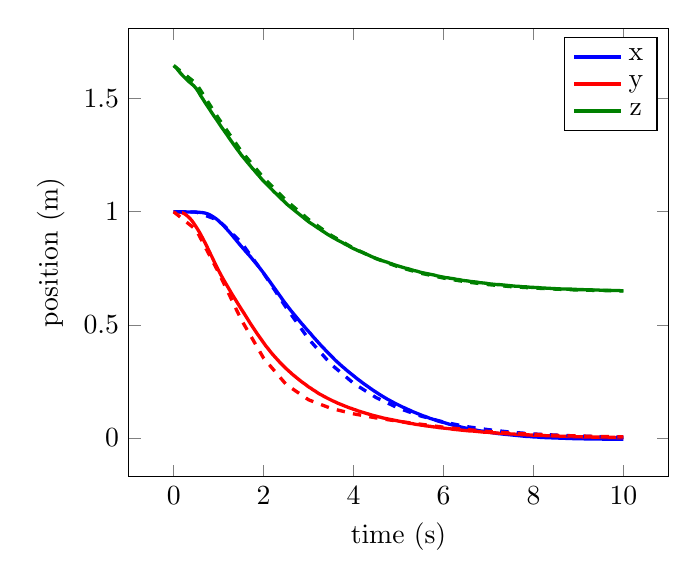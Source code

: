 \begin{tikzpicture}
\begin{axis}[xlabel={time (s)}, ylabel={position (m)}]
    \addplot[no marks, very thick, color={rgb,1:red,0.0;green,0.0;blue,1.0}]
        coordinates {
            (0.0,1.0)
            (0.05,1.0)
            (0.1,1.0)
            (0.15,1.0)
            (0.2,1.0)
            (0.25,1.0)
            (0.3,0.999)
            (0.35,0.999)
            (0.4,0.999)
            (0.45,0.999)
            (0.5,0.998)
            (0.55,0.998)
            (0.6,0.997)
            (0.65,0.996)
            (0.7,0.994)
            (0.75,0.991)
            (0.8,0.987)
            (0.85,0.981)
            (0.9,0.975)
            (0.95,0.968)
            (1.0,0.96)
            (1.05,0.95)
            (1.1,0.941)
            (1.15,0.93)
            (1.2,0.919)
            (1.25,0.908)
            (1.3,0.896)
            (1.35,0.884)
            (1.4,0.872)
            (1.45,0.86)
            (1.5,0.848)
            (1.55,0.837)
            (1.6,0.825)
            (1.65,0.814)
            (1.7,0.803)
            (1.75,0.791)
            (1.8,0.779)
            (1.85,0.767)
            (1.9,0.755)
            (1.95,0.742)
            (2.0,0.729)
            (2.05,0.715)
            (2.1,0.702)
            (2.15,0.688)
            (2.2,0.674)
            (2.25,0.66)
            (2.3,0.646)
            (2.35,0.632)
            (2.4,0.618)
            (2.45,0.604)
            (2.5,0.591)
            (2.55,0.578)
            (2.6,0.565)
            (2.65,0.553)
            (2.7,0.541)
            (2.75,0.529)
            (2.8,0.517)
            (2.85,0.505)
            (2.9,0.494)
            (2.95,0.482)
            (3.0,0.471)
            (3.05,0.46)
            (3.1,0.448)
            (3.15,0.437)
            (3.2,0.426)
            (3.25,0.415)
            (3.3,0.404)
            (3.35,0.394)
            (3.4,0.383)
            (3.45,0.373)
            (3.5,0.363)
            (3.55,0.353)
            (3.6,0.343)
            (3.65,0.334)
            (3.7,0.325)
            (3.75,0.316)
            (3.8,0.308)
            (3.85,0.299)
            (3.9,0.291)
            (3.95,0.283)
            (4.0,0.275)
            (4.05,0.267)
            (4.1,0.259)
            (4.15,0.252)
            (4.2,0.244)
            (4.25,0.237)
            (4.3,0.23)
            (4.35,0.223)
            (4.4,0.216)
            (4.45,0.209)
            (4.5,0.203)
            (4.55,0.196)
            (4.6,0.19)
            (4.65,0.184)
            (4.7,0.178)
            (4.75,0.172)
            (4.8,0.167)
            (4.85,0.161)
            (4.9,0.156)
            (4.95,0.151)
            (5.0,0.146)
            (5.05,0.141)
            (5.1,0.136)
            (5.15,0.132)
            (5.2,0.127)
            (5.25,0.123)
            (5.3,0.118)
            (5.35,0.114)
            (5.4,0.11)
            (5.45,0.106)
            (5.5,0.102)
            (5.55,0.098)
            (5.6,0.095)
            (5.65,0.091)
            (5.7,0.087)
            (5.75,0.084)
            (5.8,0.081)
            (5.85,0.077)
            (5.9,0.074)
            (5.95,0.071)
            (6.0,0.069)
            (6.05,0.066)
            (6.1,0.063)
            (6.15,0.06)
            (6.2,0.058)
            (6.25,0.055)
            (6.3,0.053)
            (6.35,0.051)
            (6.4,0.048)
            (6.45,0.046)
            (6.5,0.044)
            (6.55,0.042)
            (6.6,0.04)
            (6.65,0.038)
            (6.7,0.036)
            (6.75,0.034)
            (6.8,0.032)
            (6.85,0.031)
            (6.9,0.029)
            (6.95,0.028)
            (7.0,0.026)
            (7.05,0.025)
            (7.1,0.023)
            (7.15,0.022)
            (7.2,0.02)
            (7.25,0.019)
            (7.3,0.018)
            (7.35,0.017)
            (7.4,0.016)
            (7.45,0.015)
            (7.5,0.014)
            (7.55,0.013)
            (7.6,0.012)
            (7.65,0.011)
            (7.7,0.01)
            (7.75,0.009)
            (7.8,0.008)
            (7.85,0.007)
            (7.9,0.007)
            (7.95,0.006)
            (8.0,0.005)
            (8.05,0.005)
            (8.1,0.004)
            (8.15,0.003)
            (8.2,0.003)
            (8.25,0.002)
            (8.3,0.002)
            (8.35,0.001)
            (8.4,0.001)
            (8.45,0.0)
            (8.5,4.879e-5)
            (8.55,-0.0)
            (8.6,-0.001)
            (8.65,-0.001)
            (8.7,-0.001)
            (8.75,-0.002)
            (8.8,-0.002)
            (8.85,-0.002)
            (8.9,-0.003)
            (8.95,-0.003)
            (9.0,-0.003)
            (9.05,-0.003)
            (9.1,-0.003)
            (9.15,-0.004)
            (9.2,-0.004)
            (9.25,-0.004)
            (9.3,-0.004)
            (9.35,-0.004)
            (9.4,-0.004)
            (9.45,-0.004)
            (9.5,-0.004)
            (9.55,-0.005)
            (9.6,-0.005)
            (9.65,-0.005)
            (9.7,-0.005)
            (9.75,-0.005)
            (9.8,-0.005)
            (9.85,-0.005)
            (9.9,-0.005)
            (9.95,-0.005)
            (10.0,-0.005)
        }
        ;
    \addplot[no marks, very thick, color={rgb,1:red,1.0;green,0.0;blue,0.0}]
        coordinates {
            (0.0,1.0)
            (0.05,1.0)
            (0.1,0.999)
            (0.15,0.998)
            (0.2,0.995)
            (0.25,0.99)
            (0.3,0.982)
            (0.35,0.973)
            (0.4,0.962)
            (0.45,0.948)
            (0.5,0.933)
            (0.55,0.917)
            (0.6,0.9)
            (0.65,0.881)
            (0.7,0.862)
            (0.75,0.842)
            (0.8,0.821)
            (0.85,0.801)
            (0.9,0.78)
            (0.95,0.76)
            (1.0,0.74)
            (1.05,0.721)
            (1.1,0.703)
            (1.15,0.686)
            (1.2,0.669)
            (1.25,0.652)
            (1.3,0.635)
            (1.35,0.619)
            (1.4,0.603)
            (1.45,0.587)
            (1.5,0.571)
            (1.55,0.556)
            (1.6,0.54)
            (1.65,0.524)
            (1.7,0.508)
            (1.75,0.493)
            (1.8,0.478)
            (1.85,0.463)
            (1.9,0.449)
            (1.95,0.435)
            (2.0,0.421)
            (2.05,0.407)
            (2.1,0.395)
            (2.15,0.382)
            (2.2,0.37)
            (2.25,0.359)
            (2.3,0.348)
            (2.35,0.337)
            (2.4,0.327)
            (2.45,0.317)
            (2.5,0.307)
            (2.55,0.298)
            (2.6,0.289)
            (2.65,0.28)
            (2.7,0.272)
            (2.75,0.264)
            (2.8,0.256)
            (2.85,0.248)
            (2.9,0.241)
            (2.95,0.234)
            (3.0,0.226)
            (3.05,0.22)
            (3.1,0.213)
            (3.15,0.207)
            (3.2,0.2)
            (3.25,0.194)
            (3.3,0.189)
            (3.35,0.183)
            (3.4,0.178)
            (3.45,0.173)
            (3.5,0.168)
            (3.55,0.163)
            (3.6,0.159)
            (3.65,0.154)
            (3.7,0.15)
            (3.75,0.146)
            (3.8,0.142)
            (3.85,0.138)
            (3.9,0.134)
            (3.95,0.131)
            (4.0,0.127)
            (4.05,0.124)
            (4.1,0.12)
            (4.15,0.117)
            (4.2,0.114)
            (4.25,0.111)
            (4.3,0.108)
            (4.35,0.105)
            (4.4,0.102)
            (4.45,0.099)
            (4.5,0.097)
            (4.55,0.094)
            (4.6,0.092)
            (4.65,0.089)
            (4.7,0.087)
            (4.75,0.085)
            (4.8,0.083)
            (4.85,0.081)
            (4.9,0.079)
            (4.95,0.077)
            (5.0,0.075)
            (5.05,0.073)
            (5.1,0.071)
            (5.15,0.069)
            (5.2,0.067)
            (5.25,0.065)
            (5.3,0.064)
            (5.35,0.062)
            (5.4,0.06)
            (5.45,0.059)
            (5.5,0.057)
            (5.55,0.056)
            (5.6,0.054)
            (5.65,0.053)
            (5.7,0.052)
            (5.75,0.05)
            (5.8,0.049)
            (5.85,0.048)
            (5.9,0.046)
            (5.95,0.045)
            (6.0,0.044)
            (6.05,0.043)
            (6.1,0.042)
            (6.15,0.041)
            (6.2,0.039)
            (6.25,0.038)
            (6.3,0.037)
            (6.35,0.036)
            (6.4,0.035)
            (6.45,0.034)
            (6.5,0.033)
            (6.55,0.032)
            (6.6,0.031)
            (6.65,0.031)
            (6.7,0.03)
            (6.75,0.029)
            (6.8,0.028)
            (6.85,0.027)
            (6.9,0.026)
            (6.95,0.026)
            (7.0,0.025)
            (7.05,0.024)
            (7.1,0.023)
            (7.15,0.023)
            (7.2,0.022)
            (7.25,0.021)
            (7.3,0.021)
            (7.35,0.02)
            (7.4,0.019)
            (7.45,0.019)
            (7.5,0.018)
            (7.55,0.018)
            (7.6,0.017)
            (7.65,0.016)
            (7.7,0.016)
            (7.75,0.015)
            (7.8,0.015)
            (7.85,0.014)
            (7.9,0.014)
            (7.95,0.013)
            (8.0,0.013)
            (8.05,0.012)
            (8.1,0.012)
            (8.15,0.012)
            (8.2,0.011)
            (8.25,0.011)
            (8.3,0.01)
            (8.35,0.01)
            (8.4,0.01)
            (8.45,0.009)
            (8.5,0.009)
            (8.55,0.009)
            (8.6,0.008)
            (8.65,0.008)
            (8.7,0.008)
            (8.75,0.007)
            (8.8,0.007)
            (8.85,0.007)
            (8.9,0.006)
            (8.95,0.006)
            (9.0,0.006)
            (9.05,0.006)
            (9.1,0.005)
            (9.15,0.005)
            (9.2,0.005)
            (9.25,0.005)
            (9.3,0.004)
            (9.35,0.004)
            (9.4,0.004)
            (9.45,0.004)
            (9.5,0.004)
            (9.55,0.003)
            (9.6,0.003)
            (9.65,0.003)
            (9.7,0.003)
            (9.75,0.003)
            (9.8,0.003)
            (9.85,0.002)
            (9.9,0.002)
            (9.95,0.002)
            (10.0,0.002)
        }
        ;
    \addplot[no marks, very thick, color={rgb,1:red,0.0;green,0.502;blue,0.0}]
        coordinates {
            (0.0,1.646)
            (0.05,1.638)
            (0.1,1.625)
            (0.15,1.613)
            (0.2,1.602)
            (0.25,1.592)
            (0.3,1.582)
            (0.35,1.573)
            (0.4,1.565)
            (0.45,1.556)
            (0.5,1.545)
            (0.55,1.53)
            (0.6,1.513)
            (0.65,1.498)
            (0.7,1.482)
            (0.75,1.467)
            (0.8,1.452)
            (0.85,1.437)
            (0.9,1.422)
            (0.95,1.408)
            (1.0,1.393)
            (1.05,1.378)
            (1.1,1.364)
            (1.15,1.35)
            (1.2,1.336)
            (1.25,1.321)
            (1.3,1.307)
            (1.35,1.293)
            (1.4,1.279)
            (1.45,1.266)
            (1.5,1.252)
            (1.55,1.24)
            (1.6,1.228)
            (1.65,1.216)
            (1.7,1.204)
            (1.75,1.192)
            (1.8,1.181)
            (1.85,1.169)
            (1.9,1.158)
            (1.95,1.146)
            (2.0,1.135)
            (2.05,1.125)
            (2.1,1.115)
            (2.15,1.105)
            (2.2,1.095)
            (2.25,1.085)
            (2.3,1.076)
            (2.35,1.066)
            (2.4,1.056)
            (2.45,1.047)
            (2.5,1.037)
            (2.55,1.028)
            (2.6,1.02)
            (2.65,1.012)
            (2.7,1.004)
            (2.75,0.996)
            (2.8,0.988)
            (2.85,0.98)
            (2.9,0.972)
            (2.95,0.964)
            (3.0,0.956)
            (3.05,0.949)
            (3.1,0.943)
            (3.15,0.936)
            (3.2,0.929)
            (3.25,0.923)
            (3.3,0.916)
            (3.35,0.91)
            (3.4,0.903)
            (3.45,0.897)
            (3.5,0.891)
            (3.55,0.885)
            (3.6,0.88)
            (3.65,0.874)
            (3.7,0.869)
            (3.75,0.864)
            (3.8,0.858)
            (3.85,0.853)
            (3.9,0.848)
            (3.95,0.842)
            (4.0,0.837)
            (4.05,0.833)
            (4.1,0.828)
            (4.15,0.824)
            (4.2,0.82)
            (4.25,0.815)
            (4.3,0.811)
            (4.35,0.807)
            (4.4,0.802)
            (4.45,0.798)
            (4.5,0.794)
            (4.55,0.79)
            (4.6,0.787)
            (4.65,0.783)
            (4.7,0.78)
            (4.75,0.777)
            (4.8,0.773)
            (4.85,0.77)
            (4.9,0.766)
            (4.95,0.763)
            (5.0,0.76)
            (5.05,0.757)
            (5.1,0.754)
            (5.15,0.751)
            (5.2,0.749)
            (5.25,0.746)
            (5.3,0.743)
            (5.35,0.74)
            (5.4,0.738)
            (5.45,0.735)
            (5.5,0.732)
            (5.55,0.73)
            (5.6,0.728)
            (5.65,0.726)
            (5.7,0.724)
            (5.75,0.722)
            (5.8,0.72)
            (5.85,0.717)
            (5.9,0.715)
            (5.95,0.713)
            (6.0,0.711)
            (6.05,0.709)
            (6.1,0.708)
            (6.15,0.706)
            (6.2,0.705)
            (6.25,0.703)
            (6.3,0.701)
            (6.35,0.7)
            (6.4,0.698)
            (6.45,0.696)
            (6.5,0.695)
            (6.55,0.694)
            (6.6,0.692)
            (6.65,0.691)
            (6.7,0.69)
            (6.75,0.689)
            (6.8,0.687)
            (6.85,0.686)
            (6.9,0.685)
            (6.95,0.684)
            (7.0,0.682)
            (7.05,0.681)
            (7.1,0.68)
            (7.15,0.679)
            (7.2,0.678)
            (7.25,0.678)
            (7.3,0.677)
            (7.35,0.676)
            (7.4,0.675)
            (7.45,0.674)
            (7.5,0.673)
            (7.55,0.672)
            (7.6,0.671)
            (7.65,0.671)
            (7.7,0.67)
            (7.75,0.669)
            (7.8,0.668)
            (7.85,0.668)
            (7.9,0.667)
            (7.95,0.666)
            (8.0,0.666)
            (8.05,0.665)
            (8.1,0.665)
            (8.15,0.664)
            (8.2,0.663)
            (8.25,0.663)
            (8.3,0.662)
            (8.35,0.662)
            (8.4,0.661)
            (8.45,0.661)
            (8.5,0.66)
            (8.55,0.66)
            (8.6,0.659)
            (8.65,0.659)
            (8.7,0.659)
            (8.75,0.658)
            (8.8,0.658)
            (8.85,0.658)
            (8.9,0.657)
            (8.95,0.657)
            (9.0,0.656)
            (9.05,0.656)
            (9.1,0.656)
            (9.15,0.655)
            (9.2,0.655)
            (9.25,0.655)
            (9.3,0.655)
            (9.35,0.654)
            (9.4,0.654)
            (9.45,0.654)
            (9.5,0.653)
            (9.55,0.653)
            (9.6,0.653)
            (9.65,0.653)
            (9.7,0.653)
            (9.75,0.652)
            (9.8,0.652)
            (9.85,0.652)
            (9.9,0.652)
            (9.95,0.651)
            (10.0,0.651)
        }
        ;
    \addplot[no marks, very thick, color={rgb,1:red,0.0;green,0.0;blue,1.0}, dashed]
        coordinates {
            (0.0,1.0)
            (0.5,0.999)
            (1.0,0.962)
            (1.5,0.865)
            (2.0,0.728)
            (2.5,0.577)
            (3.0,0.438)
            (3.5,0.326)
            (4.0,0.242)
            (4.5,0.179)
            (5.0,0.132)
            (5.5,0.097)
            (6.0,0.071)
            (6.5,0.051)
            (7.0,0.037)
            (7.5,0.026)
            (8.0,0.018)
            (8.5,0.013)
            (9.0,0.009)
            (9.5,0.006)
            (10.0,0.004)
        }
        ;
    \addplot[no marks, very thick, color={rgb,1:red,1.0;green,0.0;blue,0.0}, dashed]
        coordinates {
            (0.0,1.0)
            (0.5,0.92)
            (1.0,0.731)
            (1.5,0.524)
            (2.0,0.353)
            (2.5,0.237)
            (3.0,0.169)
            (3.5,0.131)
            (4.0,0.107)
            (4.5,0.089)
            (5.0,0.074)
            (5.5,0.061)
            (6.0,0.048)
            (6.5,0.038)
            (7.0,0.029)
            (7.5,0.022)
            (8.0,0.017)
            (8.5,0.012)
            (9.0,0.009)
            (9.5,0.007)
            (10.0,0.005)
        }
        ;
    \addplot[no marks, very thick, color={rgb,1:red,0.0;green,0.502;blue,0.0}, dashed]
        coordinates {
            (0.0,1.646)
            (0.5,1.567)
            (1.0,1.412)
            (1.5,1.269)
            (2.0,1.15)
            (2.5,1.05)
            (3.0,0.966)
            (3.5,0.896)
            (4.0,0.839)
            (4.5,0.793)
            (5.0,0.756)
            (5.5,0.728)
            (6.0,0.707)
            (6.5,0.69)
            (7.0,0.678)
            (7.5,0.669)
            (8.0,0.663)
            (8.5,0.658)
            (9.0,0.654)
            (9.5,0.652)
            (10.0,0.65)
        }
        ;
    \legend{{x},{y},{z}}
\end{axis}
\end{tikzpicture}

